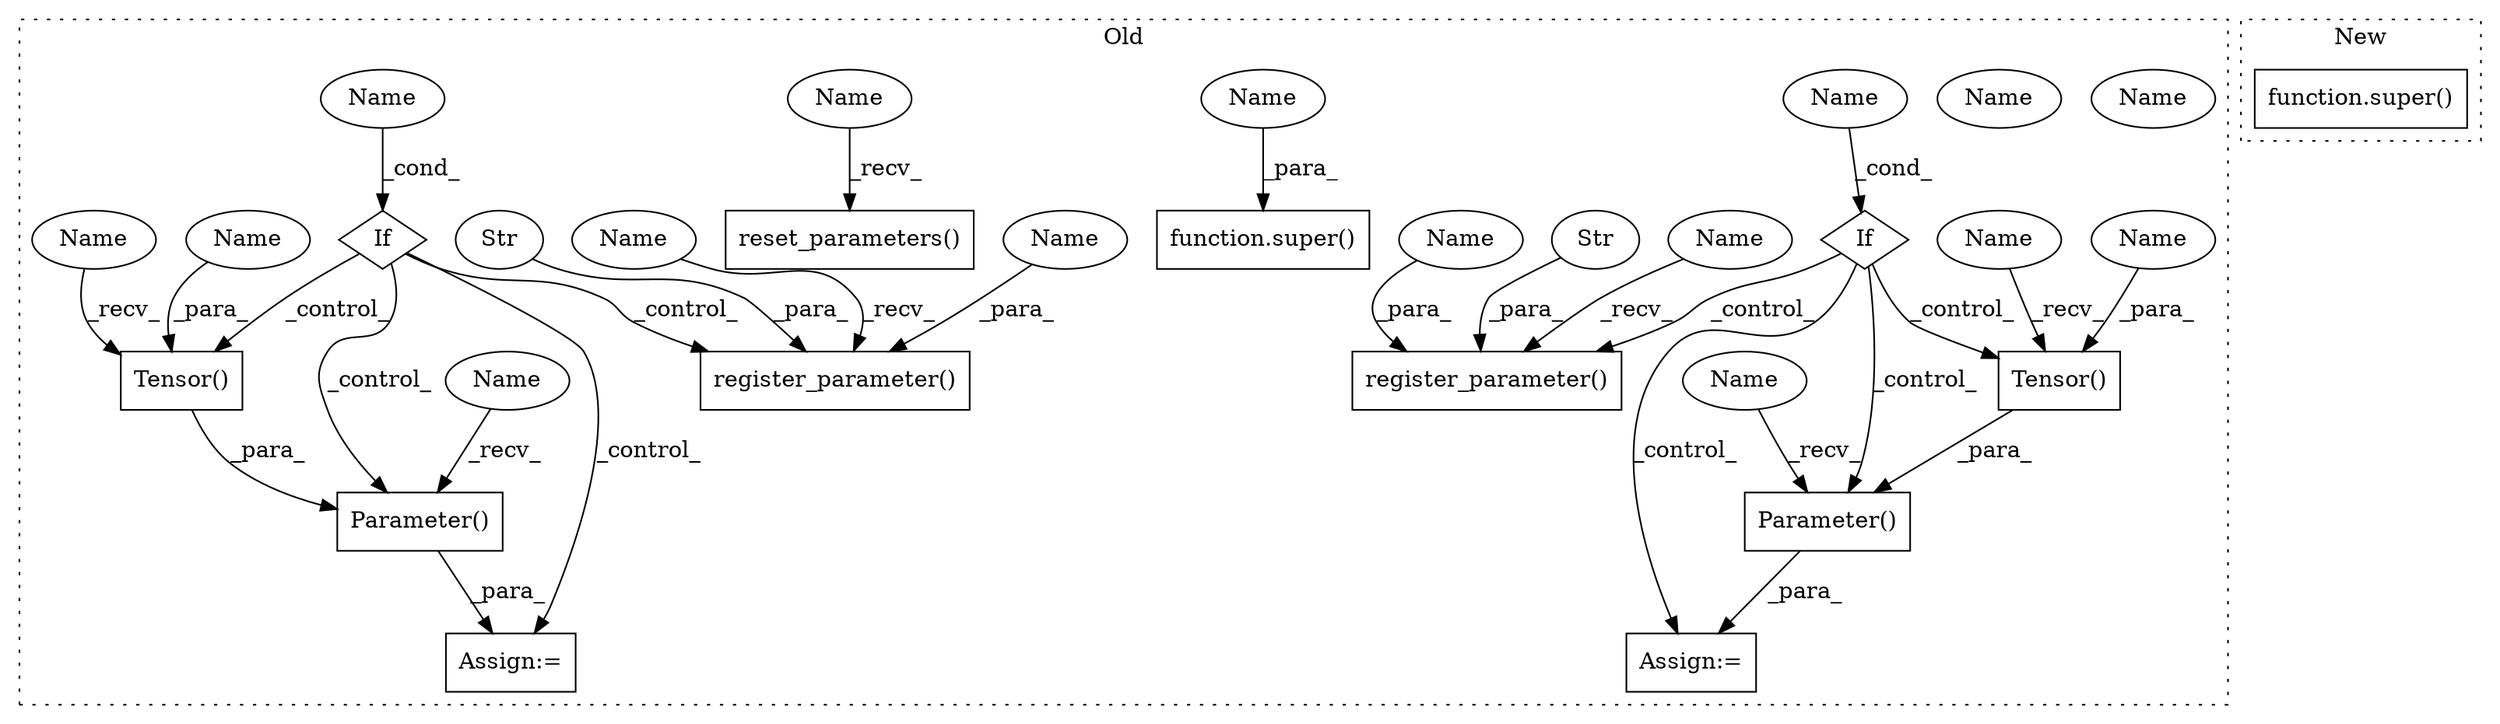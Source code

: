 digraph G {
subgraph cluster0 {
1 [label="Parameter()" a="75" s="6550,6593" l="13,1" shape="box"];
3 [label="If" a="96" s="6512,6521" l="3,15" shape="diamond"];
4 [label="Name" a="87" s="6515" l="6" shape="ellipse"];
5 [label="Assign:=" a="68" s="6547" l="3" shape="box"];
6 [label="register_parameter()" a="75" s="6623,6661" l="24,1" shape="box"];
7 [label="function.super()" a="75" s="6090,6112" l="6,1" shape="box"];
8 [label="register_parameter()" a="75" s="6771,6807" l="24,1" shape="box"];
9 [label="If" a="96" s="6674,6681" l="3,15" shape="diamond"];
10 [label="Parameter()" a="75" s="6708,6741" l="13,1" shape="box"];
11 [label="Str" a="66" s="6795" l="6" shape="ellipse"];
12 [label="Str" a="66" s="6647" l="8" shape="ellipse"];
13 [label="Name" a="87" s="6677" l="4" shape="ellipse"];
14 [label="reset_parameters()" a="75" s="6820" l="23" shape="box"];
15 [label="Assign:=" a="68" s="6705" l="3" shape="box"];
16 [label="Tensor()" a="75" s="6721,6740" l="10,1" shape="box"];
17 [label="Tensor()" a="75" s="6563,6592" l="10,1" shape="box"];
18 [label="Name" a="87" s="6803" l="4" shape="ellipse"];
19 [label="Name" a="87" s="6657" l="4" shape="ellipse"];
20 [label="Name" a="87" s="6563" l="2" shape="ellipse"];
21 [label="Name" a="87" s="6721" l="2" shape="ellipse"];
22 [label="Name" a="87" s="6108" l="4" shape="ellipse"];
23 [label="Name" a="87" s="6771" l="4" shape="ellipse"];
24 [label="Name" a="87" s="6820" l="4" shape="ellipse"];
25 [label="Name" a="87" s="6623" l="4" shape="ellipse"];
26 [label="Name" a="87" s="6550" l="2" shape="ellipse"];
27 [label="Name" a="87" s="6708" l="2" shape="ellipse"];
28 [label="Name" a="87" s="6677" l="4" shape="ellipse"];
29 [label="Name" a="87" s="6515" l="6" shape="ellipse"];
30 [label="Name" a="87" s="6583" l="9" shape="ellipse"];
31 [label="Name" a="87" s="6731" l="9" shape="ellipse"];
label = "Old";
style="dotted";
}
subgraph cluster1 {
2 [label="function.super()" a="75" s="3188" l="7" shape="box"];
label = "New";
style="dotted";
}
1 -> 5 [label="_para_"];
3 -> 17 [label="_control_"];
3 -> 6 [label="_control_"];
3 -> 1 [label="_control_"];
3 -> 5 [label="_control_"];
9 -> 16 [label="_control_"];
9 -> 15 [label="_control_"];
9 -> 10 [label="_control_"];
9 -> 8 [label="_control_"];
10 -> 15 [label="_para_"];
11 -> 8 [label="_para_"];
12 -> 6 [label="_para_"];
16 -> 10 [label="_para_"];
17 -> 1 [label="_para_"];
18 -> 8 [label="_para_"];
19 -> 6 [label="_para_"];
20 -> 17 [label="_recv_"];
21 -> 16 [label="_recv_"];
22 -> 7 [label="_para_"];
23 -> 8 [label="_recv_"];
24 -> 14 [label="_recv_"];
25 -> 6 [label="_recv_"];
26 -> 1 [label="_recv_"];
27 -> 10 [label="_recv_"];
28 -> 9 [label="_cond_"];
29 -> 3 [label="_cond_"];
30 -> 17 [label="_para_"];
31 -> 16 [label="_para_"];
}